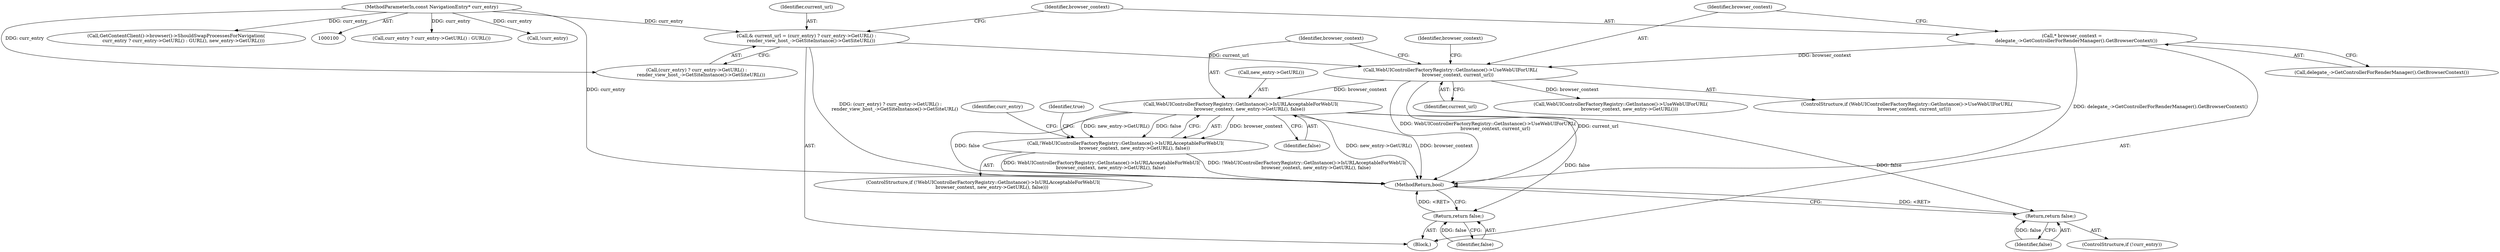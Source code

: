 digraph "0_Chrome_e9841fbdaf41b4a2baaa413f94d5c0197f9261f4_0@pointer" {
"1000124" [label="(Call,WebUIControllerFactoryRegistry::GetInstance()->IsURLAcceptableForWebUI(\n            browser_context, new_entry->GetURL(), false))"];
"1000118" [label="(Call,WebUIControllerFactoryRegistry::GetInstance()->UseWebUIForURL(\n          browser_context, current_url))"];
"1000114" [label="(Call,* browser_context =\n      delegate_->GetControllerForRenderManager().GetBrowserContext())"];
"1000107" [label="(Call,& current_url = (curr_entry) ? curr_entry->GetURL() :\n      render_view_host_->GetSiteInstance()->GetSiteURL())"];
"1000101" [label="(MethodParameterIn,const NavigationEntry* curr_entry)"];
"1000123" [label="(Call,!WebUIControllerFactoryRegistry::GetInstance()->IsURLAcceptableForWebUI(\n            browser_context, new_entry->GetURL(), false))"];
"1000153" [label="(Return,return false;)"];
"1000161" [label="(Return,return false;)"];
"1000162" [label="(Identifier,false)"];
"1000142" [label="(Call,curr_entry ? curr_entry->GetURL() : GURL())"];
"1000153" [label="(Return,return false;)"];
"1000107" [label="(Call,& current_url = (curr_entry) ? curr_entry->GetURL() :\n      render_view_host_->GetSiteInstance()->GetSiteURL())"];
"1000163" [label="(MethodReturn,bool)"];
"1000151" [label="(Call,!curr_entry)"];
"1000119" [label="(Identifier,browser_context)"];
"1000116" [label="(Call,delegate_->GetControllerForRenderManager().GetBrowserContext())"];
"1000124" [label="(Call,WebUIControllerFactoryRegistry::GetInstance()->IsURLAcceptableForWebUI(\n            browser_context, new_entry->GetURL(), false))"];
"1000130" [label="(Identifier,true)"];
"1000123" [label="(Call,!WebUIControllerFactoryRegistry::GetInstance()->IsURLAcceptableForWebUI(\n            browser_context, new_entry->GetURL(), false))"];
"1000101" [label="(MethodParameterIn,const NavigationEntry* curr_entry)"];
"1000122" [label="(ControlStructure,if (!WebUIControllerFactoryRegistry::GetInstance()->IsURLAcceptableForWebUI(\n            browser_context, new_entry->GetURL(), false)))"];
"1000126" [label="(Call,new_entry->GetURL())"];
"1000109" [label="(Call,(curr_entry) ? curr_entry->GetURL() :\n      render_view_host_->GetSiteInstance()->GetSiteURL())"];
"1000118" [label="(Call,WebUIControllerFactoryRegistry::GetInstance()->UseWebUIForURL(\n          browser_context, current_url))"];
"1000154" [label="(Identifier,false)"];
"1000127" [label="(Identifier,false)"];
"1000161" [label="(Return,return false;)"];
"1000141" [label="(Call,GetContentClient()->browser()->ShouldSwapProcessesForNavigation(\n          curr_entry ? curr_entry->GetURL() : GURL(), new_entry->GetURL()))"];
"1000120" [label="(Identifier,current_url)"];
"1000115" [label="(Identifier,browser_context)"];
"1000134" [label="(Call,WebUIControllerFactoryRegistry::GetInstance()->UseWebUIForURL(\n            browser_context, new_entry->GetURL()))"];
"1000117" [label="(ControlStructure,if (WebUIControllerFactoryRegistry::GetInstance()->UseWebUIForURL(\n          browser_context, current_url)))"];
"1000143" [label="(Identifier,curr_entry)"];
"1000103" [label="(Block,)"];
"1000114" [label="(Call,* browser_context =\n      delegate_->GetControllerForRenderManager().GetBrowserContext())"];
"1000150" [label="(ControlStructure,if (!curr_entry))"];
"1000135" [label="(Identifier,browser_context)"];
"1000108" [label="(Identifier,current_url)"];
"1000125" [label="(Identifier,browser_context)"];
"1000124" -> "1000123"  [label="AST: "];
"1000124" -> "1000127"  [label="CFG: "];
"1000125" -> "1000124"  [label="AST: "];
"1000126" -> "1000124"  [label="AST: "];
"1000127" -> "1000124"  [label="AST: "];
"1000123" -> "1000124"  [label="CFG: "];
"1000124" -> "1000163"  [label="DDG: new_entry->GetURL()"];
"1000124" -> "1000163"  [label="DDG: browser_context"];
"1000124" -> "1000163"  [label="DDG: false"];
"1000124" -> "1000123"  [label="DDG: browser_context"];
"1000124" -> "1000123"  [label="DDG: new_entry->GetURL()"];
"1000124" -> "1000123"  [label="DDG: false"];
"1000118" -> "1000124"  [label="DDG: browser_context"];
"1000124" -> "1000153"  [label="DDG: false"];
"1000124" -> "1000161"  [label="DDG: false"];
"1000118" -> "1000117"  [label="AST: "];
"1000118" -> "1000120"  [label="CFG: "];
"1000119" -> "1000118"  [label="AST: "];
"1000120" -> "1000118"  [label="AST: "];
"1000125" -> "1000118"  [label="CFG: "];
"1000135" -> "1000118"  [label="CFG: "];
"1000118" -> "1000163"  [label="DDG: WebUIControllerFactoryRegistry::GetInstance()->UseWebUIForURL(\n          browser_context, current_url)"];
"1000118" -> "1000163"  [label="DDG: current_url"];
"1000114" -> "1000118"  [label="DDG: browser_context"];
"1000107" -> "1000118"  [label="DDG: current_url"];
"1000118" -> "1000134"  [label="DDG: browser_context"];
"1000114" -> "1000103"  [label="AST: "];
"1000114" -> "1000116"  [label="CFG: "];
"1000115" -> "1000114"  [label="AST: "];
"1000116" -> "1000114"  [label="AST: "];
"1000119" -> "1000114"  [label="CFG: "];
"1000114" -> "1000163"  [label="DDG: delegate_->GetControllerForRenderManager().GetBrowserContext()"];
"1000107" -> "1000103"  [label="AST: "];
"1000107" -> "1000109"  [label="CFG: "];
"1000108" -> "1000107"  [label="AST: "];
"1000109" -> "1000107"  [label="AST: "];
"1000115" -> "1000107"  [label="CFG: "];
"1000107" -> "1000163"  [label="DDG: (curr_entry) ? curr_entry->GetURL() :\n      render_view_host_->GetSiteInstance()->GetSiteURL()"];
"1000101" -> "1000107"  [label="DDG: curr_entry"];
"1000101" -> "1000100"  [label="AST: "];
"1000101" -> "1000163"  [label="DDG: curr_entry"];
"1000101" -> "1000109"  [label="DDG: curr_entry"];
"1000101" -> "1000141"  [label="DDG: curr_entry"];
"1000101" -> "1000142"  [label="DDG: curr_entry"];
"1000101" -> "1000151"  [label="DDG: curr_entry"];
"1000123" -> "1000122"  [label="AST: "];
"1000130" -> "1000123"  [label="CFG: "];
"1000143" -> "1000123"  [label="CFG: "];
"1000123" -> "1000163"  [label="DDG: WebUIControllerFactoryRegistry::GetInstance()->IsURLAcceptableForWebUI(\n            browser_context, new_entry->GetURL(), false)"];
"1000123" -> "1000163"  [label="DDG: !WebUIControllerFactoryRegistry::GetInstance()->IsURLAcceptableForWebUI(\n            browser_context, new_entry->GetURL(), false)"];
"1000153" -> "1000150"  [label="AST: "];
"1000153" -> "1000154"  [label="CFG: "];
"1000154" -> "1000153"  [label="AST: "];
"1000163" -> "1000153"  [label="CFG: "];
"1000153" -> "1000163"  [label="DDG: <RET>"];
"1000154" -> "1000153"  [label="DDG: false"];
"1000161" -> "1000103"  [label="AST: "];
"1000161" -> "1000162"  [label="CFG: "];
"1000162" -> "1000161"  [label="AST: "];
"1000163" -> "1000161"  [label="CFG: "];
"1000161" -> "1000163"  [label="DDG: <RET>"];
"1000162" -> "1000161"  [label="DDG: false"];
}
